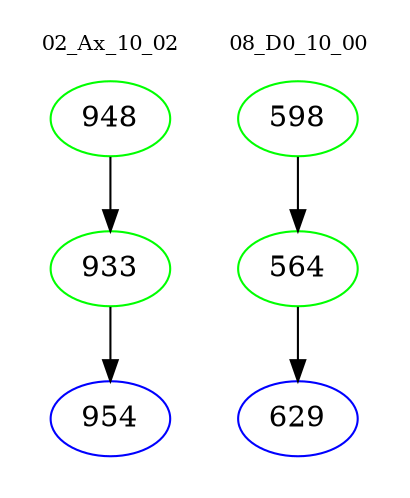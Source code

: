 digraph{
subgraph cluster_0 {
color = white
label = "02_Ax_10_02";
fontsize=10;
T0_948 [label="948", color="green"]
T0_948 -> T0_933 [color="black"]
T0_933 [label="933", color="green"]
T0_933 -> T0_954 [color="black"]
T0_954 [label="954", color="blue"]
}
subgraph cluster_1 {
color = white
label = "08_D0_10_00";
fontsize=10;
T1_598 [label="598", color="green"]
T1_598 -> T1_564 [color="black"]
T1_564 [label="564", color="green"]
T1_564 -> T1_629 [color="black"]
T1_629 [label="629", color="blue"]
}
}
